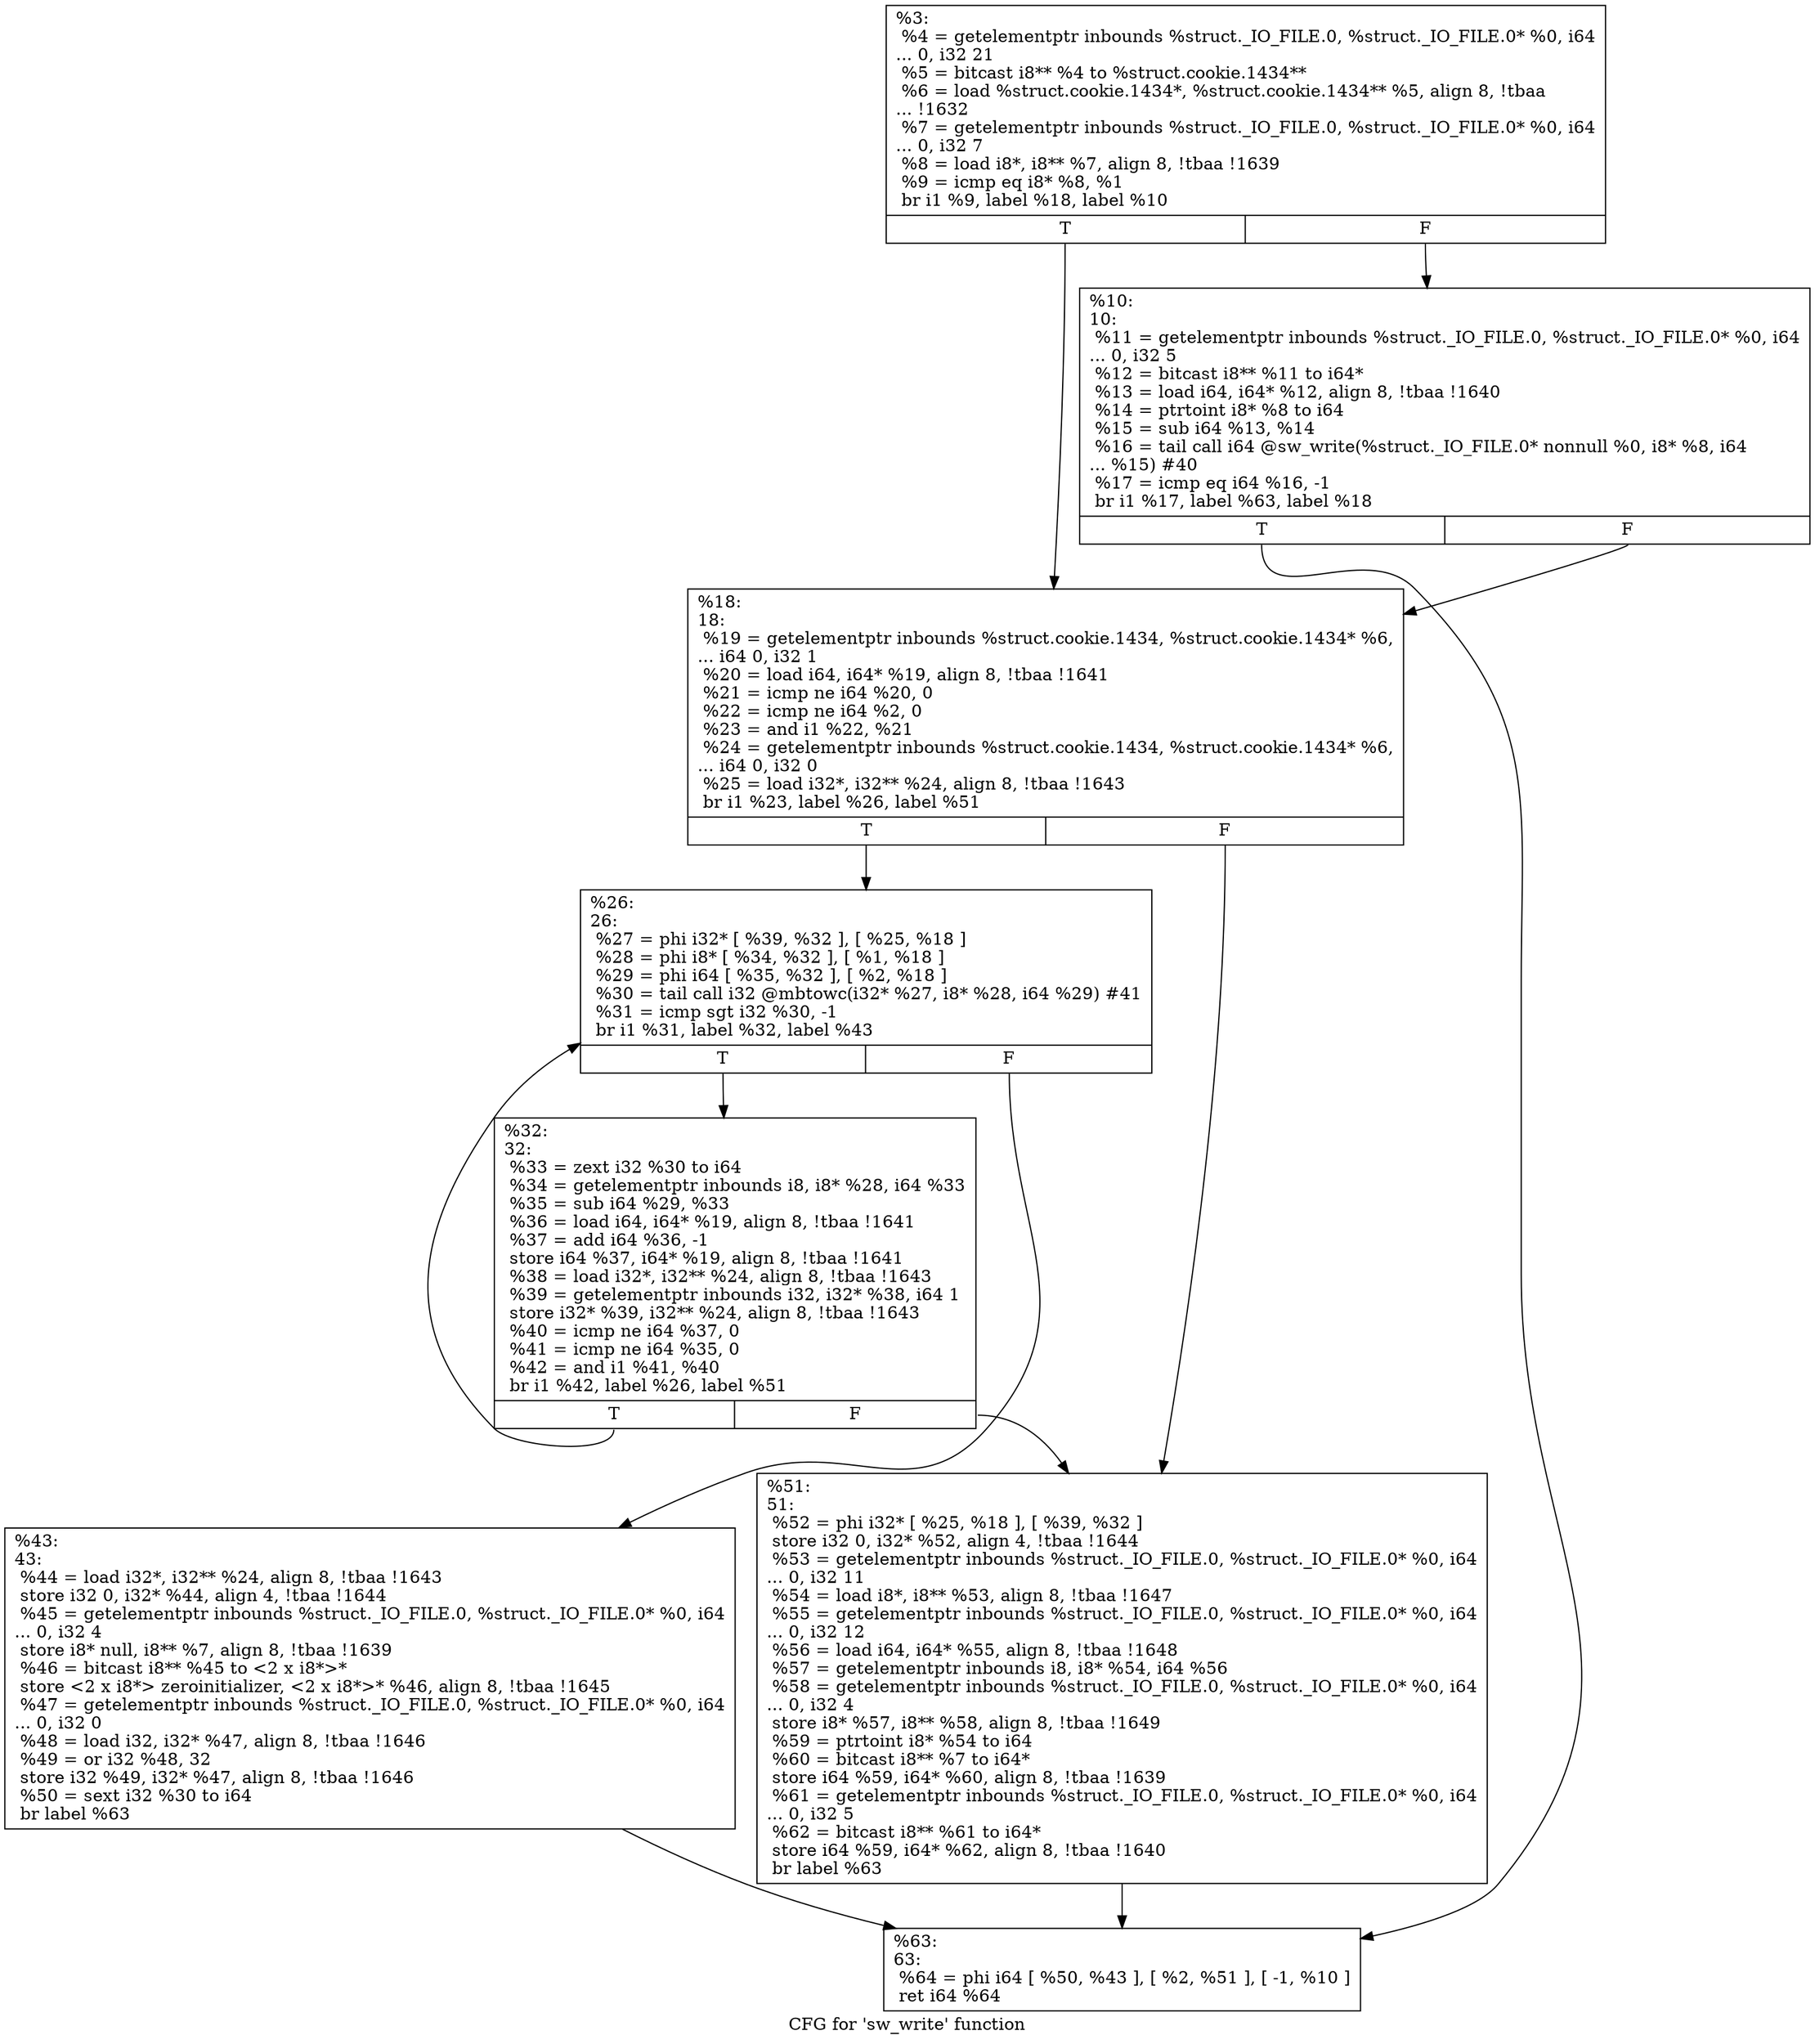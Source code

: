 digraph "CFG for 'sw_write' function" {
	label="CFG for 'sw_write' function";

	Node0x1c7a7c0 [shape=record,label="{%3:\l  %4 = getelementptr inbounds %struct._IO_FILE.0, %struct._IO_FILE.0* %0, i64\l... 0, i32 21\l  %5 = bitcast i8** %4 to %struct.cookie.1434**\l  %6 = load %struct.cookie.1434*, %struct.cookie.1434** %5, align 8, !tbaa\l... !1632\l  %7 = getelementptr inbounds %struct._IO_FILE.0, %struct._IO_FILE.0* %0, i64\l... 0, i32 7\l  %8 = load i8*, i8** %7, align 8, !tbaa !1639\l  %9 = icmp eq i8* %8, %1\l  br i1 %9, label %18, label %10\l|{<s0>T|<s1>F}}"];
	Node0x1c7a7c0:s0 -> Node0x1c7a860;
	Node0x1c7a7c0:s1 -> Node0x1c7a810;
	Node0x1c7a810 [shape=record,label="{%10:\l10:                                               \l  %11 = getelementptr inbounds %struct._IO_FILE.0, %struct._IO_FILE.0* %0, i64\l... 0, i32 5\l  %12 = bitcast i8** %11 to i64*\l  %13 = load i64, i64* %12, align 8, !tbaa !1640\l  %14 = ptrtoint i8* %8 to i64\l  %15 = sub i64 %13, %14\l  %16 = tail call i64 @sw_write(%struct._IO_FILE.0* nonnull %0, i8* %8, i64\l... %15) #40\l  %17 = icmp eq i64 %16, -1\l  br i1 %17, label %63, label %18\l|{<s0>T|<s1>F}}"];
	Node0x1c7a810:s0 -> Node0x1c7a9f0;
	Node0x1c7a810:s1 -> Node0x1c7a860;
	Node0x1c7a860 [shape=record,label="{%18:\l18:                                               \l  %19 = getelementptr inbounds %struct.cookie.1434, %struct.cookie.1434* %6,\l... i64 0, i32 1\l  %20 = load i64, i64* %19, align 8, !tbaa !1641\l  %21 = icmp ne i64 %20, 0\l  %22 = icmp ne i64 %2, 0\l  %23 = and i1 %22, %21\l  %24 = getelementptr inbounds %struct.cookie.1434, %struct.cookie.1434* %6,\l... i64 0, i32 0\l  %25 = load i32*, i32** %24, align 8, !tbaa !1643\l  br i1 %23, label %26, label %51\l|{<s0>T|<s1>F}}"];
	Node0x1c7a860:s0 -> Node0x1c7a8b0;
	Node0x1c7a860:s1 -> Node0x1c7a9a0;
	Node0x1c7a8b0 [shape=record,label="{%26:\l26:                                               \l  %27 = phi i32* [ %39, %32 ], [ %25, %18 ]\l  %28 = phi i8* [ %34, %32 ], [ %1, %18 ]\l  %29 = phi i64 [ %35, %32 ], [ %2, %18 ]\l  %30 = tail call i32 @mbtowc(i32* %27, i8* %28, i64 %29) #41\l  %31 = icmp sgt i32 %30, -1\l  br i1 %31, label %32, label %43\l|{<s0>T|<s1>F}}"];
	Node0x1c7a8b0:s0 -> Node0x1c7a900;
	Node0x1c7a8b0:s1 -> Node0x1c7a950;
	Node0x1c7a900 [shape=record,label="{%32:\l32:                                               \l  %33 = zext i32 %30 to i64\l  %34 = getelementptr inbounds i8, i8* %28, i64 %33\l  %35 = sub i64 %29, %33\l  %36 = load i64, i64* %19, align 8, !tbaa !1641\l  %37 = add i64 %36, -1\l  store i64 %37, i64* %19, align 8, !tbaa !1641\l  %38 = load i32*, i32** %24, align 8, !tbaa !1643\l  %39 = getelementptr inbounds i32, i32* %38, i64 1\l  store i32* %39, i32** %24, align 8, !tbaa !1643\l  %40 = icmp ne i64 %37, 0\l  %41 = icmp ne i64 %35, 0\l  %42 = and i1 %41, %40\l  br i1 %42, label %26, label %51\l|{<s0>T|<s1>F}}"];
	Node0x1c7a900:s0 -> Node0x1c7a8b0;
	Node0x1c7a900:s1 -> Node0x1c7a9a0;
	Node0x1c7a950 [shape=record,label="{%43:\l43:                                               \l  %44 = load i32*, i32** %24, align 8, !tbaa !1643\l  store i32 0, i32* %44, align 4, !tbaa !1644\l  %45 = getelementptr inbounds %struct._IO_FILE.0, %struct._IO_FILE.0* %0, i64\l... 0, i32 4\l  store i8* null, i8** %7, align 8, !tbaa !1639\l  %46 = bitcast i8** %45 to \<2 x i8*\>*\l  store \<2 x i8*\> zeroinitializer, \<2 x i8*\>* %46, align 8, !tbaa !1645\l  %47 = getelementptr inbounds %struct._IO_FILE.0, %struct._IO_FILE.0* %0, i64\l... 0, i32 0\l  %48 = load i32, i32* %47, align 8, !tbaa !1646\l  %49 = or i32 %48, 32\l  store i32 %49, i32* %47, align 8, !tbaa !1646\l  %50 = sext i32 %30 to i64\l  br label %63\l}"];
	Node0x1c7a950 -> Node0x1c7a9f0;
	Node0x1c7a9a0 [shape=record,label="{%51:\l51:                                               \l  %52 = phi i32* [ %25, %18 ], [ %39, %32 ]\l  store i32 0, i32* %52, align 4, !tbaa !1644\l  %53 = getelementptr inbounds %struct._IO_FILE.0, %struct._IO_FILE.0* %0, i64\l... 0, i32 11\l  %54 = load i8*, i8** %53, align 8, !tbaa !1647\l  %55 = getelementptr inbounds %struct._IO_FILE.0, %struct._IO_FILE.0* %0, i64\l... 0, i32 12\l  %56 = load i64, i64* %55, align 8, !tbaa !1648\l  %57 = getelementptr inbounds i8, i8* %54, i64 %56\l  %58 = getelementptr inbounds %struct._IO_FILE.0, %struct._IO_FILE.0* %0, i64\l... 0, i32 4\l  store i8* %57, i8** %58, align 8, !tbaa !1649\l  %59 = ptrtoint i8* %54 to i64\l  %60 = bitcast i8** %7 to i64*\l  store i64 %59, i64* %60, align 8, !tbaa !1639\l  %61 = getelementptr inbounds %struct._IO_FILE.0, %struct._IO_FILE.0* %0, i64\l... 0, i32 5\l  %62 = bitcast i8** %61 to i64*\l  store i64 %59, i64* %62, align 8, !tbaa !1640\l  br label %63\l}"];
	Node0x1c7a9a0 -> Node0x1c7a9f0;
	Node0x1c7a9f0 [shape=record,label="{%63:\l63:                                               \l  %64 = phi i64 [ %50, %43 ], [ %2, %51 ], [ -1, %10 ]\l  ret i64 %64\l}"];
}
